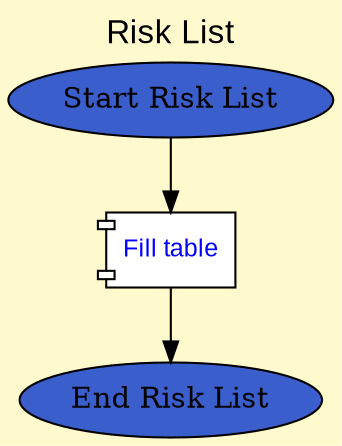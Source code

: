 digraph riskList {
  graph [
    fontsize = 16,
    fontname = Arial,
    label = "Risk List",
    labelloc = t,
    bgcolor = "lemonchiffon"
  ];
  
    "Artifact Start 1 2 2 2 5 8 0 Risk List |" -> "Artifact SectionWT 1 2 2 2 5 8 0 Fill table | Templates/RiskList/FillTable.txt" [style=solid];
	"Artifact SectionWT 1 2 2 2 5 8 0 Fill table | Templates/RiskList/FillTable.txt" -> "Artifact End 1 2 2 2 5 8 0 Risk List |" [style=solid];
    
	"Artifact Start 1 2 2 2 5 8 0 Risk List |" [shape=ellipse,label="Start Risk List",fillcolor =royalblue3,style=filled];
	"Artifact End 1 2 2 2 5 8 0 Risk List |" [shape=ellipse,label="End Risk List",fillcolor =royalblue3,style=filled];
	
	

	"Artifact SectionWT 1 2 2 2 5 8 0 Fill table | Templates/RiskList/FillTable.txt" [
    		shape = component,
    		label = "Fill table",
    		margin="0.11,0.11",
			URL = "./Templates/FillTable.txt",
    		fillcolor = white,
    		style = filled,
    		fontname = Arial,
	   		fontsize = 12,
			fontcolor = blue
  		];	
		
		
			
	
}